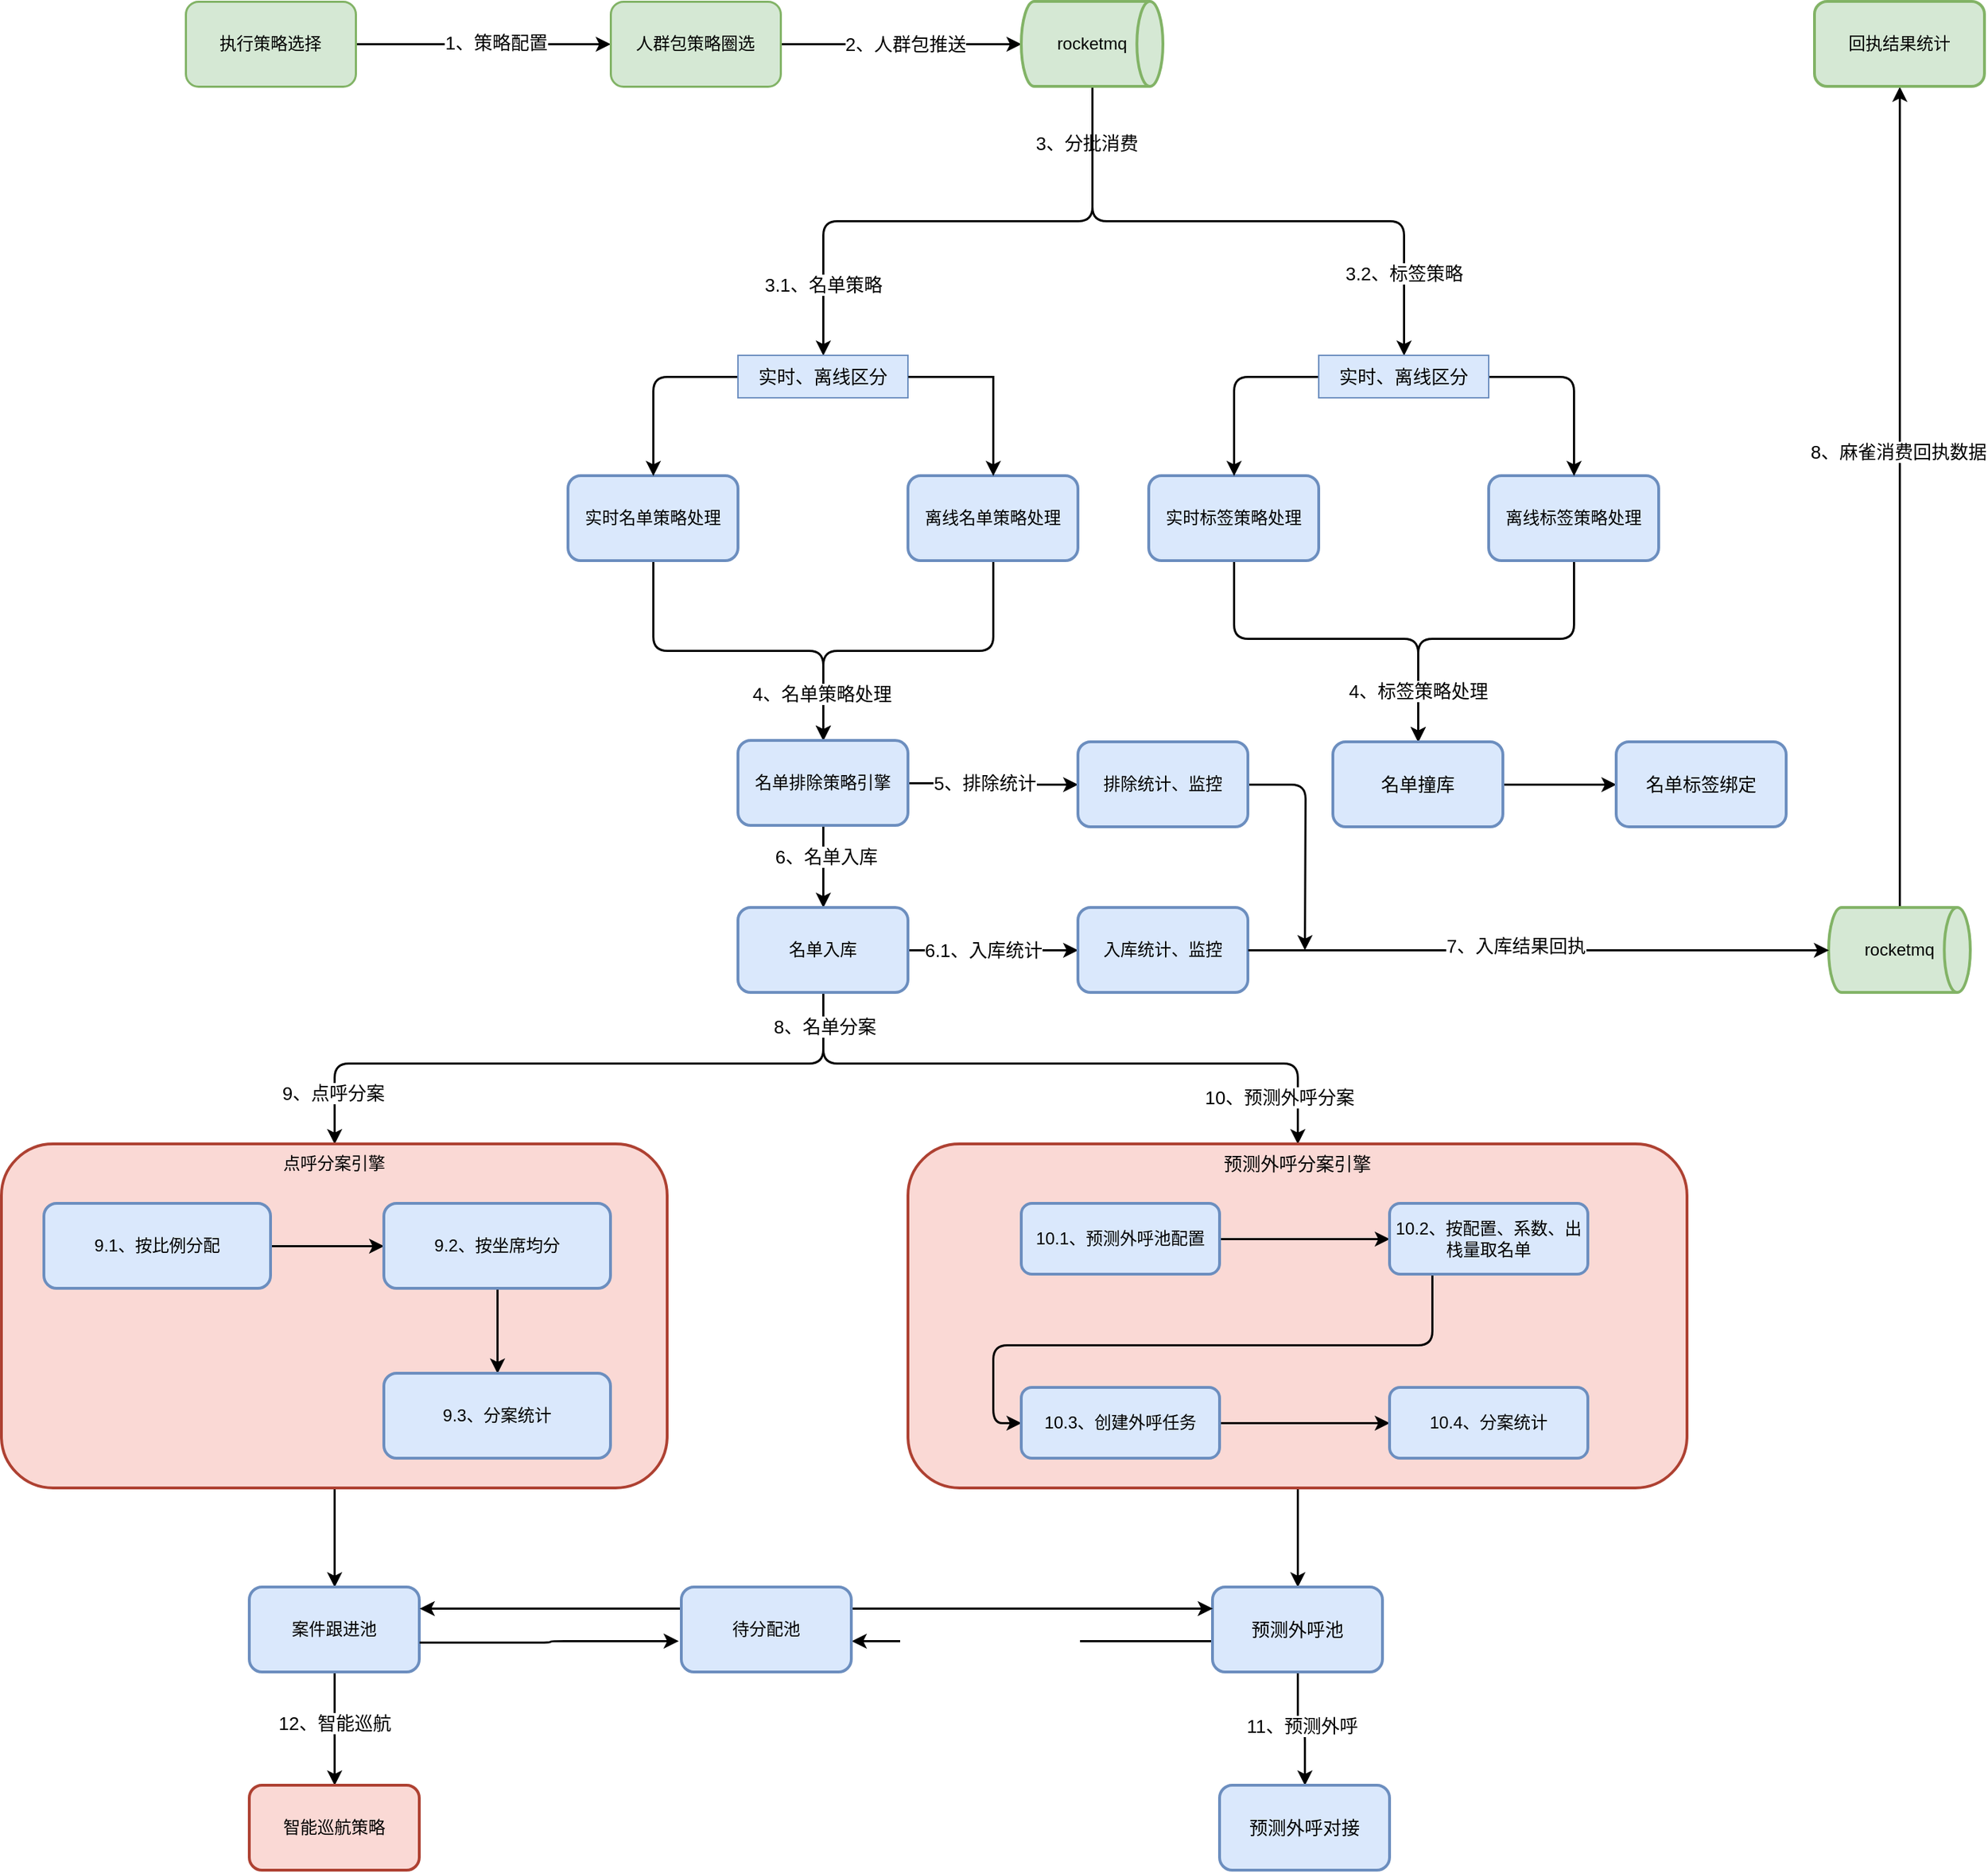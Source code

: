 <mxfile version="22.1.8" type="github">
  <diagram id="C5RBs43oDa-KdzZeNtuy" name="Page-1">
    <mxGraphModel dx="1728" dy="1094" grid="1" gridSize="10" guides="1" tooltips="1" connect="1" arrows="1" fold="1" page="1" pageScale="1" pageWidth="827" pageHeight="1169" math="0" shadow="0">
      <root>
        <mxCell id="WIyWlLk6GJQsqaUBKTNV-0" />
        <mxCell id="WIyWlLk6GJQsqaUBKTNV-1" parent="WIyWlLk6GJQsqaUBKTNV-0" />
        <mxCell id="gLdE-QhClBPgRxDVnxu4-5" value="" style="edgeStyle=orthogonalEdgeStyle;rounded=1;orthogonalLoop=1;jettySize=auto;html=1;strokeWidth=1.5;" parent="WIyWlLk6GJQsqaUBKTNV-1" source="gLdE-QhClBPgRxDVnxu4-2" target="gLdE-QhClBPgRxDVnxu4-4" edge="1">
          <mxGeometry relative="1" as="geometry" />
        </mxCell>
        <mxCell id="gLdE-QhClBPgRxDVnxu4-6" value="1、策略配置" style="edgeLabel;html=1;align=center;verticalAlign=middle;resizable=0;points=[];fontSize=13;fontStyle=0" parent="gLdE-QhClBPgRxDVnxu4-5" vertex="1" connectable="0">
          <mxGeometry x="0.1" y="1" relative="1" as="geometry">
            <mxPoint as="offset" />
          </mxGeometry>
        </mxCell>
        <mxCell id="gLdE-QhClBPgRxDVnxu4-2" value="执行策略选择" style="rounded=1;whiteSpace=wrap;html=1;strokeWidth=1.5;fillColor=#d5e8d4;strokeColor=#82b366;" parent="WIyWlLk6GJQsqaUBKTNV-1" vertex="1">
          <mxGeometry x="220" y="190" width="120" height="60" as="geometry" />
        </mxCell>
        <mxCell id="gLdE-QhClBPgRxDVnxu4-8" value="" style="edgeStyle=orthogonalEdgeStyle;rounded=1;orthogonalLoop=1;jettySize=auto;html=1;fontFamily=Helvetica;fontSize=12;fontColor=default;strokeWidth=1.5;entryX=0;entryY=0.5;entryDx=0;entryDy=0;entryPerimeter=0;" parent="WIyWlLk6GJQsqaUBKTNV-1" source="gLdE-QhClBPgRxDVnxu4-4" target="gLdE-QhClBPgRxDVnxu4-10" edge="1">
          <mxGeometry relative="1" as="geometry">
            <mxPoint x="790" y="220" as="targetPoint" />
          </mxGeometry>
        </mxCell>
        <mxCell id="gLdE-QhClBPgRxDVnxu4-9" value="2、人群包推送" style="edgeLabel;html=1;align=center;verticalAlign=middle;resizable=0;points=[];fontSize=13;fontFamily=Helvetica;fontColor=default;fontStyle=0" parent="gLdE-QhClBPgRxDVnxu4-8" vertex="1" connectable="0">
          <mxGeometry x="0.033" relative="1" as="geometry">
            <mxPoint as="offset" />
          </mxGeometry>
        </mxCell>
        <mxCell id="gLdE-QhClBPgRxDVnxu4-4" value="人群包策略圈选" style="rounded=1;whiteSpace=wrap;html=1;strokeWidth=1.5;fillColor=#d5e8d4;strokeColor=#82b366;" parent="WIyWlLk6GJQsqaUBKTNV-1" vertex="1">
          <mxGeometry x="520" y="190" width="120" height="60" as="geometry" />
        </mxCell>
        <mxCell id="gLdE-QhClBPgRxDVnxu4-14" value="" style="edgeStyle=orthogonalEdgeStyle;shape=connector;rounded=1;orthogonalLoop=1;jettySize=auto;html=1;labelBackgroundColor=default;strokeColor=default;strokeWidth=1.5;align=center;verticalAlign=middle;fontFamily=Helvetica;fontSize=12;fontColor=default;endArrow=classic;entryX=0.5;entryY=0;entryDx=0;entryDy=0;" parent="WIyWlLk6GJQsqaUBKTNV-1" source="gLdE-QhClBPgRxDVnxu4-10" target="gLdE-QhClBPgRxDVnxu4-26" edge="1">
          <mxGeometry relative="1" as="geometry">
            <mxPoint x="720" y="410" as="targetPoint" />
            <Array as="points">
              <mxPoint x="860" y="345" />
              <mxPoint x="670" y="345" />
            </Array>
          </mxGeometry>
        </mxCell>
        <mxCell id="gLdE-QhClBPgRxDVnxu4-15" value="3、分批消费" style="edgeLabel;html=1;align=center;verticalAlign=middle;resizable=0;points=[];fontSize=13;fontFamily=Helvetica;fontColor=default;fontStyle=0" parent="gLdE-QhClBPgRxDVnxu4-14" vertex="1" connectable="0">
          <mxGeometry x="-0.2" y="-2" relative="1" as="geometry">
            <mxPoint x="53" y="-53" as="offset" />
          </mxGeometry>
        </mxCell>
        <mxCell id="gLdE-QhClBPgRxDVnxu4-17" style="edgeStyle=orthogonalEdgeStyle;shape=connector;rounded=1;orthogonalLoop=1;jettySize=auto;html=1;labelBackgroundColor=default;strokeColor=default;strokeWidth=1.5;align=center;verticalAlign=middle;fontFamily=Helvetica;fontSize=12;fontColor=default;endArrow=classic;entryX=0.5;entryY=0;entryDx=0;entryDy=0;" parent="WIyWlLk6GJQsqaUBKTNV-1" source="gLdE-QhClBPgRxDVnxu4-10" target="gLdE-QhClBPgRxDVnxu4-30" edge="1">
          <mxGeometry relative="1" as="geometry">
            <mxPoint x="1030" y="440" as="targetPoint" />
            <Array as="points">
              <mxPoint x="860" y="345" />
              <mxPoint x="1080" y="345" />
            </Array>
          </mxGeometry>
        </mxCell>
        <mxCell id="gLdE-QhClBPgRxDVnxu4-20" value="3.2、标签策略" style="edgeLabel;html=1;align=center;verticalAlign=middle;resizable=0;points=[];fontSize=13;fontFamily=Helvetica;fontColor=default;fontStyle=0" parent="gLdE-QhClBPgRxDVnxu4-17" vertex="1" connectable="0">
          <mxGeometry x="0.647" y="1" relative="1" as="geometry">
            <mxPoint x="-1" y="14" as="offset" />
          </mxGeometry>
        </mxCell>
        <mxCell id="gLdE-QhClBPgRxDVnxu4-10" value="rocketmq" style="strokeWidth=2;html=1;shape=mxgraph.flowchart.direct_data;whiteSpace=wrap;rounded=1;strokeColor=#82b366;align=center;verticalAlign=middle;fontFamily=Helvetica;fontSize=12;fillColor=#d5e8d4;" parent="WIyWlLk6GJQsqaUBKTNV-1" vertex="1">
          <mxGeometry x="810" y="190" width="100" height="60" as="geometry" />
        </mxCell>
        <mxCell id="gLdE-QhClBPgRxDVnxu4-18" value="&lt;span style=&quot;font-weight: normal;&quot;&gt;3.1、名单策略&lt;/span&gt;" style="edgeLabel;html=1;align=center;verticalAlign=middle;resizable=0;points=[];fontSize=13;fontFamily=Helvetica;fontColor=default;fontStyle=1" parent="WIyWlLk6GJQsqaUBKTNV-1" vertex="1" connectable="0">
          <mxGeometry x="670" y="390" as="geometry" />
        </mxCell>
        <mxCell id="2kfFUkeNst7DjbefP4rm-3" style="edgeStyle=orthogonalEdgeStyle;shape=connector;rounded=1;orthogonalLoop=1;jettySize=auto;html=1;entryX=0.5;entryY=0;entryDx=0;entryDy=0;labelBackgroundColor=default;strokeColor=default;strokeWidth=1.5;align=center;verticalAlign=middle;fontFamily=Helvetica;fontSize=12;fontColor=default;endArrow=classic;" parent="WIyWlLk6GJQsqaUBKTNV-1" source="gLdE-QhClBPgRxDVnxu4-22" target="gLdE-QhClBPgRxDVnxu4-40" edge="1">
          <mxGeometry relative="1" as="geometry" />
        </mxCell>
        <mxCell id="gLdE-QhClBPgRxDVnxu4-22" value="实时名单策略处理" style="whiteSpace=wrap;html=1;fillColor=#dae8fc;strokeColor=#6c8ebf;strokeWidth=2;rounded=1;" parent="WIyWlLk6GJQsqaUBKTNV-1" vertex="1">
          <mxGeometry x="490" y="525" width="120" height="60" as="geometry" />
        </mxCell>
        <mxCell id="2kfFUkeNst7DjbefP4rm-4" style="edgeStyle=orthogonalEdgeStyle;shape=connector;rounded=1;orthogonalLoop=1;jettySize=auto;html=1;entryX=0.5;entryY=0;entryDx=0;entryDy=0;labelBackgroundColor=default;strokeColor=default;strokeWidth=1.5;align=center;verticalAlign=middle;fontFamily=Helvetica;fontSize=12;fontColor=default;endArrow=classic;" parent="WIyWlLk6GJQsqaUBKTNV-1" source="gLdE-QhClBPgRxDVnxu4-23" target="gLdE-QhClBPgRxDVnxu4-40" edge="1">
          <mxGeometry relative="1" as="geometry" />
        </mxCell>
        <mxCell id="2kfFUkeNst7DjbefP4rm-7" value="4、名单策略处理" style="edgeLabel;html=1;align=center;verticalAlign=middle;resizable=0;points=[];fontSize=13;fontFamily=Helvetica;fontColor=default;" parent="2kfFUkeNst7DjbefP4rm-4" vertex="1" connectable="0">
          <mxGeometry x="0.733" y="-1" relative="1" as="geometry">
            <mxPoint as="offset" />
          </mxGeometry>
        </mxCell>
        <mxCell id="gLdE-QhClBPgRxDVnxu4-23" value="离线名单策略处理" style="whiteSpace=wrap;html=1;fillColor=#dae8fc;strokeColor=#6c8ebf;strokeWidth=2;rounded=1;" parent="WIyWlLk6GJQsqaUBKTNV-1" vertex="1">
          <mxGeometry x="730" y="525" width="120" height="60" as="geometry" />
        </mxCell>
        <mxCell id="gLdE-QhClBPgRxDVnxu4-35" style="edgeStyle=orthogonalEdgeStyle;shape=connector;rounded=1;orthogonalLoop=1;jettySize=auto;html=1;labelBackgroundColor=default;strokeColor=default;strokeWidth=1.5;align=center;verticalAlign=middle;fontFamily=Helvetica;fontSize=13;fontColor=default;endArrow=classic;entryX=0.5;entryY=0;entryDx=0;entryDy=0;" parent="WIyWlLk6GJQsqaUBKTNV-1" source="gLdE-QhClBPgRxDVnxu4-24" target="2kfFUkeNst7DjbefP4rm-22" edge="1">
          <mxGeometry relative="1" as="geometry">
            <Array as="points">
              <mxPoint x="1200" y="640" />
              <mxPoint x="1090" y="640" />
            </Array>
            <mxPoint x="1090" y="690" as="targetPoint" />
          </mxGeometry>
        </mxCell>
        <mxCell id="gLdE-QhClBPgRxDVnxu4-24" value="离线标签策略处理" style="whiteSpace=wrap;html=1;fillColor=#dae8fc;strokeColor=#6c8ebf;strokeWidth=2;rounded=1;" parent="WIyWlLk6GJQsqaUBKTNV-1" vertex="1">
          <mxGeometry x="1140" y="525" width="120" height="60" as="geometry" />
        </mxCell>
        <mxCell id="gLdE-QhClBPgRxDVnxu4-27" style="edgeStyle=orthogonalEdgeStyle;shape=connector;rounded=1;orthogonalLoop=1;jettySize=auto;html=1;entryX=0.5;entryY=0;entryDx=0;entryDy=0;labelBackgroundColor=default;strokeColor=default;strokeWidth=1.5;align=center;verticalAlign=middle;fontFamily=Helvetica;fontSize=13;fontColor=default;endArrow=classic;" parent="WIyWlLk6GJQsqaUBKTNV-1" source="gLdE-QhClBPgRxDVnxu4-26" target="gLdE-QhClBPgRxDVnxu4-22" edge="1">
          <mxGeometry relative="1" as="geometry">
            <Array as="points">
              <mxPoint x="550" y="455" />
            </Array>
          </mxGeometry>
        </mxCell>
        <mxCell id="gLdE-QhClBPgRxDVnxu4-26" value="实时、离线区分" style="rounded=0;whiteSpace=wrap;html=1;labelBackgroundColor=none;align=center;verticalAlign=middle;fontFamily=Helvetica;fontSize=13;fillColor=#dae8fc;strokeColor=#6c8ebf;" parent="WIyWlLk6GJQsqaUBKTNV-1" vertex="1">
          <mxGeometry x="610" y="440" width="120" height="30" as="geometry" />
        </mxCell>
        <mxCell id="gLdE-QhClBPgRxDVnxu4-28" style="edgeStyle=orthogonalEdgeStyle;shape=connector;rounded=0;orthogonalLoop=1;jettySize=auto;html=1;entryX=0.5;entryY=0;entryDx=0;entryDy=0;labelBackgroundColor=default;strokeColor=default;strokeWidth=1.5;align=center;verticalAlign=middle;fontFamily=Helvetica;fontSize=13;fontColor=default;endArrow=classic;" parent="WIyWlLk6GJQsqaUBKTNV-1" source="gLdE-QhClBPgRxDVnxu4-26" target="gLdE-QhClBPgRxDVnxu4-23" edge="1">
          <mxGeometry relative="1" as="geometry">
            <Array as="points">
              <mxPoint x="790" y="455" />
            </Array>
          </mxGeometry>
        </mxCell>
        <mxCell id="gLdE-QhClBPgRxDVnxu4-34" style="edgeStyle=orthogonalEdgeStyle;shape=connector;rounded=1;orthogonalLoop=1;jettySize=auto;html=1;labelBackgroundColor=default;strokeColor=default;strokeWidth=1.5;align=center;verticalAlign=middle;fontFamily=Helvetica;fontSize=13;fontColor=default;endArrow=classic;entryX=0.5;entryY=0;entryDx=0;entryDy=0;" parent="WIyWlLk6GJQsqaUBKTNV-1" source="gLdE-QhClBPgRxDVnxu4-29" target="2kfFUkeNst7DjbefP4rm-22" edge="1">
          <mxGeometry relative="1" as="geometry">
            <Array as="points">
              <mxPoint x="960" y="640" />
              <mxPoint x="1090" y="640" />
            </Array>
            <mxPoint x="1090" y="690" as="targetPoint" />
          </mxGeometry>
        </mxCell>
        <mxCell id="gLdE-QhClBPgRxDVnxu4-37" value="4、标签策略处理" style="edgeLabel;html=1;align=center;verticalAlign=middle;resizable=0;points=[];fontSize=13;fontFamily=Helvetica;fontColor=default;" parent="gLdE-QhClBPgRxDVnxu4-34" vertex="1" connectable="0">
          <mxGeometry x="0.671" y="-1" relative="1" as="geometry">
            <mxPoint x="1" y="6" as="offset" />
          </mxGeometry>
        </mxCell>
        <mxCell id="gLdE-QhClBPgRxDVnxu4-29" value="实时标签策略处理" style="whiteSpace=wrap;html=1;fillColor=#dae8fc;strokeColor=#6c8ebf;strokeWidth=2;rounded=1;" parent="WIyWlLk6GJQsqaUBKTNV-1" vertex="1">
          <mxGeometry x="900" y="525" width="120" height="60" as="geometry" />
        </mxCell>
        <mxCell id="gLdE-QhClBPgRxDVnxu4-31" style="edgeStyle=orthogonalEdgeStyle;shape=connector;rounded=1;orthogonalLoop=1;jettySize=auto;html=1;entryX=0.5;entryY=0;entryDx=0;entryDy=0;labelBackgroundColor=default;strokeColor=default;strokeWidth=1.5;align=center;verticalAlign=middle;fontFamily=Helvetica;fontSize=13;fontColor=default;endArrow=classic;" parent="WIyWlLk6GJQsqaUBKTNV-1" source="gLdE-QhClBPgRxDVnxu4-30" target="gLdE-QhClBPgRxDVnxu4-29" edge="1">
          <mxGeometry relative="1" as="geometry">
            <Array as="points">
              <mxPoint x="960" y="455" />
            </Array>
          </mxGeometry>
        </mxCell>
        <mxCell id="gLdE-QhClBPgRxDVnxu4-32" style="edgeStyle=orthogonalEdgeStyle;shape=connector;rounded=1;orthogonalLoop=1;jettySize=auto;html=1;entryX=0.5;entryY=0;entryDx=0;entryDy=0;labelBackgroundColor=default;strokeColor=default;strokeWidth=1.5;align=center;verticalAlign=middle;fontFamily=Helvetica;fontSize=13;fontColor=default;endArrow=classic;" parent="WIyWlLk6GJQsqaUBKTNV-1" source="gLdE-QhClBPgRxDVnxu4-30" target="gLdE-QhClBPgRxDVnxu4-24" edge="1">
          <mxGeometry relative="1" as="geometry">
            <Array as="points">
              <mxPoint x="1200" y="455" />
            </Array>
          </mxGeometry>
        </mxCell>
        <mxCell id="gLdE-QhClBPgRxDVnxu4-30" value="实时、离线区分" style="rounded=0;whiteSpace=wrap;html=1;labelBackgroundColor=none;align=center;verticalAlign=middle;fontFamily=Helvetica;fontSize=13;fillColor=#dae8fc;strokeColor=#6c8ebf;" parent="WIyWlLk6GJQsqaUBKTNV-1" vertex="1">
          <mxGeometry x="1020" y="440" width="120" height="30" as="geometry" />
        </mxCell>
        <mxCell id="gLdE-QhClBPgRxDVnxu4-39" value="" style="edgeStyle=orthogonalEdgeStyle;shape=connector;rounded=1;orthogonalLoop=1;jettySize=auto;html=1;labelBackgroundColor=default;strokeColor=default;strokeWidth=1.5;align=center;verticalAlign=middle;fontFamily=Helvetica;fontSize=13;fontColor=default;endArrow=classic;exitX=1;exitY=0.5;exitDx=0;exitDy=0;" parent="WIyWlLk6GJQsqaUBKTNV-1" source="2kfFUkeNst7DjbefP4rm-22" target="gLdE-QhClBPgRxDVnxu4-38" edge="1">
          <mxGeometry relative="1" as="geometry">
            <mxPoint x="1150" y="730" as="sourcePoint" />
          </mxGeometry>
        </mxCell>
        <mxCell id="gLdE-QhClBPgRxDVnxu4-38" value="名单标签绑定" style="whiteSpace=wrap;html=1;fillColor=#dae8fc;strokeColor=#6c8ebf;strokeWidth=2;rounded=1;labelBackgroundColor=none;align=center;verticalAlign=middle;fontFamily=Helvetica;fontSize=13;fontColor=default;" parent="WIyWlLk6GJQsqaUBKTNV-1" vertex="1">
          <mxGeometry x="1230" y="713" width="120" height="60" as="geometry" />
        </mxCell>
        <mxCell id="2kfFUkeNst7DjbefP4rm-6" value="" style="edgeStyle=orthogonalEdgeStyle;shape=connector;rounded=1;orthogonalLoop=1;jettySize=auto;html=1;labelBackgroundColor=default;strokeColor=default;strokeWidth=1.5;align=center;verticalAlign=middle;fontFamily=Helvetica;fontSize=13;fontColor=default;endArrow=classic;" parent="WIyWlLk6GJQsqaUBKTNV-1" source="gLdE-QhClBPgRxDVnxu4-40" target="2kfFUkeNst7DjbefP4rm-5" edge="1">
          <mxGeometry relative="1" as="geometry" />
        </mxCell>
        <mxCell id="2kfFUkeNst7DjbefP4rm-15" value="5、排除统计" style="edgeLabel;html=1;align=center;verticalAlign=middle;resizable=0;points=[];fontSize=13;fontFamily=Helvetica;fontColor=default;" parent="2kfFUkeNst7DjbefP4rm-6" vertex="1" connectable="0">
          <mxGeometry x="-0.25" relative="1" as="geometry">
            <mxPoint x="8" as="offset" />
          </mxGeometry>
        </mxCell>
        <mxCell id="2kfFUkeNst7DjbefP4rm-9" value="" style="edgeStyle=orthogonalEdgeStyle;shape=connector;rounded=1;orthogonalLoop=1;jettySize=auto;html=1;labelBackgroundColor=default;strokeColor=default;strokeWidth=1.5;align=center;verticalAlign=middle;fontFamily=Helvetica;fontSize=13;fontColor=default;endArrow=classic;" parent="WIyWlLk6GJQsqaUBKTNV-1" source="gLdE-QhClBPgRxDVnxu4-40" target="2kfFUkeNst7DjbefP4rm-8" edge="1">
          <mxGeometry relative="1" as="geometry" />
        </mxCell>
        <mxCell id="0QXstFSb4oRgifQFhRum-0" value="6、名单入库" style="edgeLabel;html=1;align=center;verticalAlign=middle;resizable=0;points=[];fontSize=13;" vertex="1" connectable="0" parent="2kfFUkeNst7DjbefP4rm-9">
          <mxGeometry x="-0.241" y="2" relative="1" as="geometry">
            <mxPoint as="offset" />
          </mxGeometry>
        </mxCell>
        <mxCell id="gLdE-QhClBPgRxDVnxu4-40" value="名单排除策略引擎" style="whiteSpace=wrap;html=1;fillColor=#dae8fc;strokeColor=#6c8ebf;strokeWidth=2;rounded=1;" parent="WIyWlLk6GJQsqaUBKTNV-1" vertex="1">
          <mxGeometry x="610" y="712" width="120" height="60" as="geometry" />
        </mxCell>
        <mxCell id="2kfFUkeNst7DjbefP4rm-50" style="edgeStyle=orthogonalEdgeStyle;shape=connector;rounded=1;orthogonalLoop=1;jettySize=auto;html=1;labelBackgroundColor=default;strokeColor=default;strokeWidth=1.5;align=center;verticalAlign=middle;fontFamily=Helvetica;fontSize=13;fontColor=default;endArrow=classic;" parent="WIyWlLk6GJQsqaUBKTNV-1" source="2kfFUkeNst7DjbefP4rm-5" edge="1">
          <mxGeometry relative="1" as="geometry">
            <mxPoint x="1010" y="860" as="targetPoint" />
          </mxGeometry>
        </mxCell>
        <mxCell id="2kfFUkeNst7DjbefP4rm-5" value="排除统计、监控" style="whiteSpace=wrap;html=1;fillColor=#dae8fc;strokeColor=#6c8ebf;strokeWidth=2;rounded=1;" parent="WIyWlLk6GJQsqaUBKTNV-1" vertex="1">
          <mxGeometry x="850" y="713" width="120" height="60" as="geometry" />
        </mxCell>
        <mxCell id="2kfFUkeNst7DjbefP4rm-11" value="" style="edgeStyle=orthogonalEdgeStyle;shape=connector;rounded=1;orthogonalLoop=1;jettySize=auto;html=1;labelBackgroundColor=default;strokeColor=default;strokeWidth=1.5;align=center;verticalAlign=middle;fontFamily=Helvetica;fontSize=13;fontColor=default;endArrow=classic;" parent="WIyWlLk6GJQsqaUBKTNV-1" source="2kfFUkeNst7DjbefP4rm-8" target="2kfFUkeNst7DjbefP4rm-10" edge="1">
          <mxGeometry relative="1" as="geometry" />
        </mxCell>
        <mxCell id="2kfFUkeNst7DjbefP4rm-16" value="6.1、入库统计" style="edgeLabel;html=1;align=center;verticalAlign=middle;resizable=0;points=[];fontSize=13;fontFamily=Helvetica;fontColor=default;" parent="2kfFUkeNst7DjbefP4rm-11" vertex="1" connectable="0">
          <mxGeometry x="-0.117" relative="1" as="geometry">
            <mxPoint as="offset" />
          </mxGeometry>
        </mxCell>
        <mxCell id="2kfFUkeNst7DjbefP4rm-24" value="" style="edgeStyle=orthogonalEdgeStyle;shape=connector;rounded=1;orthogonalLoop=1;jettySize=auto;html=1;labelBackgroundColor=default;strokeColor=default;strokeWidth=1.5;align=center;verticalAlign=middle;fontFamily=Helvetica;fontSize=13;fontColor=default;endArrow=classic;" parent="WIyWlLk6GJQsqaUBKTNV-1" source="2kfFUkeNst7DjbefP4rm-8" target="2kfFUkeNst7DjbefP4rm-23" edge="1">
          <mxGeometry relative="1" as="geometry">
            <Array as="points">
              <mxPoint x="670" y="940" />
              <mxPoint x="325" y="940" />
            </Array>
          </mxGeometry>
        </mxCell>
        <mxCell id="2kfFUkeNst7DjbefP4rm-28" value="9、点呼分案" style="edgeLabel;html=1;align=center;verticalAlign=middle;resizable=0;points=[];fontSize=13;fontFamily=Helvetica;fontColor=default;" parent="2kfFUkeNst7DjbefP4rm-24" vertex="1" connectable="0">
          <mxGeometry x="0.773" y="-1" relative="1" as="geometry">
            <mxPoint y="15" as="offset" />
          </mxGeometry>
        </mxCell>
        <mxCell id="2kfFUkeNst7DjbefP4rm-26" style="edgeStyle=orthogonalEdgeStyle;shape=connector;rounded=1;orthogonalLoop=1;jettySize=auto;html=1;labelBackgroundColor=default;strokeColor=default;strokeWidth=1.5;align=center;verticalAlign=middle;fontFamily=Helvetica;fontSize=13;fontColor=default;endArrow=classic;" parent="WIyWlLk6GJQsqaUBKTNV-1" source="2kfFUkeNst7DjbefP4rm-8" target="2kfFUkeNst7DjbefP4rm-25" edge="1">
          <mxGeometry relative="1" as="geometry">
            <Array as="points">
              <mxPoint x="670" y="940" />
              <mxPoint x="1005" y="940" />
            </Array>
          </mxGeometry>
        </mxCell>
        <mxCell id="2kfFUkeNst7DjbefP4rm-27" value="8、名单分案" style="edgeLabel;html=1;align=center;verticalAlign=middle;resizable=0;points=[];fontSize=13;fontFamily=Helvetica;fontColor=default;" parent="2kfFUkeNst7DjbefP4rm-26" vertex="1" connectable="0">
          <mxGeometry x="-0.873" y="1" relative="1" as="geometry">
            <mxPoint y="-4" as="offset" />
          </mxGeometry>
        </mxCell>
        <mxCell id="2kfFUkeNst7DjbefP4rm-29" value="10、预测外呼分案" style="edgeLabel;html=1;align=center;verticalAlign=middle;resizable=0;points=[];fontSize=13;fontFamily=Helvetica;fontColor=default;" parent="2kfFUkeNst7DjbefP4rm-26" vertex="1" connectable="0">
          <mxGeometry x="0.682" y="-2" relative="1" as="geometry">
            <mxPoint y="22" as="offset" />
          </mxGeometry>
        </mxCell>
        <mxCell id="2kfFUkeNst7DjbefP4rm-8" value="名单入库" style="whiteSpace=wrap;html=1;fillColor=#dae8fc;strokeColor=#6c8ebf;strokeWidth=2;rounded=1;" parent="WIyWlLk6GJQsqaUBKTNV-1" vertex="1">
          <mxGeometry x="610" y="830" width="120" height="60" as="geometry" />
        </mxCell>
        <mxCell id="2kfFUkeNst7DjbefP4rm-10" value="入库统计、监控" style="whiteSpace=wrap;html=1;fillColor=#dae8fc;strokeColor=#6c8ebf;strokeWidth=2;rounded=1;" parent="WIyWlLk6GJQsqaUBKTNV-1" vertex="1">
          <mxGeometry x="850" y="830" width="120" height="60" as="geometry" />
        </mxCell>
        <mxCell id="2kfFUkeNst7DjbefP4rm-20" value="" style="edgeStyle=orthogonalEdgeStyle;shape=connector;rounded=1;orthogonalLoop=1;jettySize=auto;html=1;labelBackgroundColor=default;strokeColor=default;strokeWidth=1.5;align=center;verticalAlign=middle;fontFamily=Helvetica;fontSize=13;fontColor=default;endArrow=classic;" parent="WIyWlLk6GJQsqaUBKTNV-1" source="2kfFUkeNst7DjbefP4rm-12" target="2kfFUkeNst7DjbefP4rm-19" edge="1">
          <mxGeometry relative="1" as="geometry" />
        </mxCell>
        <mxCell id="2kfFUkeNst7DjbefP4rm-21" value="8、麻雀消费回执数据" style="edgeLabel;html=1;align=center;verticalAlign=middle;resizable=0;points=[];fontSize=13;fontFamily=Helvetica;fontColor=default;" parent="2kfFUkeNst7DjbefP4rm-20" vertex="1" connectable="0">
          <mxGeometry x="0.111" y="1" relative="1" as="geometry">
            <mxPoint as="offset" />
          </mxGeometry>
        </mxCell>
        <mxCell id="2kfFUkeNst7DjbefP4rm-12" value="rocketmq" style="strokeWidth=2;html=1;shape=mxgraph.flowchart.direct_data;whiteSpace=wrap;rounded=1;strokeColor=#82b366;align=center;verticalAlign=middle;fontFamily=Helvetica;fontSize=12;fillColor=#d5e8d4;" parent="WIyWlLk6GJQsqaUBKTNV-1" vertex="1">
          <mxGeometry x="1380" y="830" width="100" height="60" as="geometry" />
        </mxCell>
        <mxCell id="2kfFUkeNst7DjbefP4rm-13" style="edgeStyle=orthogonalEdgeStyle;shape=connector;rounded=1;orthogonalLoop=1;jettySize=auto;html=1;entryX=0;entryY=0.5;entryDx=0;entryDy=0;entryPerimeter=0;labelBackgroundColor=default;strokeColor=default;strokeWidth=1.5;align=center;verticalAlign=middle;fontFamily=Helvetica;fontSize=13;fontColor=default;endArrow=classic;" parent="WIyWlLk6GJQsqaUBKTNV-1" source="2kfFUkeNst7DjbefP4rm-10" target="2kfFUkeNst7DjbefP4rm-12" edge="1">
          <mxGeometry relative="1" as="geometry" />
        </mxCell>
        <mxCell id="2kfFUkeNst7DjbefP4rm-14" value="7、入库结果回执" style="edgeLabel;html=1;align=center;verticalAlign=middle;resizable=0;points=[];fontSize=13;fontFamily=Helvetica;fontColor=default;" parent="2kfFUkeNst7DjbefP4rm-13" vertex="1" connectable="0">
          <mxGeometry x="-0.077" y="3" relative="1" as="geometry">
            <mxPoint as="offset" />
          </mxGeometry>
        </mxCell>
        <mxCell id="2kfFUkeNst7DjbefP4rm-19" value="回执结果统计" style="whiteSpace=wrap;html=1;fillColor=#d5e8d4;strokeColor=#82b366;strokeWidth=2;rounded=1;" parent="WIyWlLk6GJQsqaUBKTNV-1" vertex="1">
          <mxGeometry x="1370" y="190" width="120" height="60" as="geometry" />
        </mxCell>
        <mxCell id="2kfFUkeNst7DjbefP4rm-22" value="名单撞库" style="whiteSpace=wrap;html=1;fillColor=#dae8fc;strokeColor=#6c8ebf;strokeWidth=2;rounded=1;labelBackgroundColor=none;align=center;verticalAlign=middle;fontFamily=Helvetica;fontSize=13;fontColor=default;" parent="WIyWlLk6GJQsqaUBKTNV-1" vertex="1">
          <mxGeometry x="1030" y="713" width="120" height="60" as="geometry" />
        </mxCell>
        <mxCell id="0QXstFSb4oRgifQFhRum-16" style="edgeStyle=orthogonalEdgeStyle;shape=connector;rounded=1;orthogonalLoop=1;jettySize=auto;html=1;labelBackgroundColor=default;strokeColor=default;strokeWidth=1.5;align=center;verticalAlign=middle;fontFamily=Helvetica;fontSize=13;fontColor=default;endArrow=classic;" edge="1" parent="WIyWlLk6GJQsqaUBKTNV-1" source="2kfFUkeNst7DjbefP4rm-23" target="2kfFUkeNst7DjbefP4rm-32">
          <mxGeometry relative="1" as="geometry" />
        </mxCell>
        <mxCell id="2kfFUkeNst7DjbefP4rm-23" value="点呼分案引擎" style="whiteSpace=wrap;html=1;fillColor=#fad9d5;strokeColor=#ae4132;strokeWidth=2;rounded=1;verticalAlign=top;" parent="WIyWlLk6GJQsqaUBKTNV-1" vertex="1">
          <mxGeometry x="90" y="997" width="470" height="243" as="geometry" />
        </mxCell>
        <mxCell id="0QXstFSb4oRgifQFhRum-18" style="edgeStyle=orthogonalEdgeStyle;shape=connector;rounded=1;orthogonalLoop=1;jettySize=auto;html=1;entryX=0.5;entryY=0;entryDx=0;entryDy=0;labelBackgroundColor=default;strokeColor=default;strokeWidth=1.5;align=center;verticalAlign=middle;fontFamily=Helvetica;fontSize=13;fontColor=default;endArrow=classic;" edge="1" parent="WIyWlLk6GJQsqaUBKTNV-1" source="2kfFUkeNst7DjbefP4rm-25" target="2kfFUkeNst7DjbefP4rm-30">
          <mxGeometry relative="1" as="geometry" />
        </mxCell>
        <mxCell id="2kfFUkeNst7DjbefP4rm-25" value="预测外呼分案引擎" style="whiteSpace=wrap;html=1;fillColor=#fad9d5;strokeColor=#ae4132;strokeWidth=2;rounded=1;labelBackgroundColor=none;align=center;verticalAlign=top;fontFamily=Helvetica;fontSize=13;" parent="WIyWlLk6GJQsqaUBKTNV-1" vertex="1">
          <mxGeometry x="730" y="997" width="550" height="243" as="geometry" />
        </mxCell>
        <mxCell id="2kfFUkeNst7DjbefP4rm-40" value="" style="edgeStyle=orthogonalEdgeStyle;shape=connector;rounded=1;orthogonalLoop=1;jettySize=auto;html=1;labelBackgroundColor=default;strokeColor=default;strokeWidth=1.5;align=center;verticalAlign=middle;fontFamily=Helvetica;fontSize=13;fontColor=default;endArrow=classic;" parent="WIyWlLk6GJQsqaUBKTNV-1" source="2kfFUkeNst7DjbefP4rm-30" target="2kfFUkeNst7DjbefP4rm-39" edge="1">
          <mxGeometry relative="1" as="geometry" />
        </mxCell>
        <mxCell id="2kfFUkeNst7DjbefP4rm-41" value="11、预测外呼" style="edgeLabel;html=1;align=center;verticalAlign=middle;resizable=0;points=[];fontSize=13;fontFamily=Helvetica;fontColor=default;" parent="2kfFUkeNst7DjbefP4rm-40" vertex="1" connectable="0">
          <mxGeometry x="-0.175" y="3" relative="1" as="geometry">
            <mxPoint y="3" as="offset" />
          </mxGeometry>
        </mxCell>
        <mxCell id="2kfFUkeNst7DjbefP4rm-46" style="edgeStyle=orthogonalEdgeStyle;shape=connector;rounded=1;orthogonalLoop=1;jettySize=auto;html=1;entryX=1;entryY=0.75;entryDx=0;entryDy=0;labelBackgroundColor=default;strokeColor=default;strokeWidth=1.5;align=center;verticalAlign=middle;fontFamily=Helvetica;fontSize=13;fontColor=default;endArrow=classic;exitX=0;exitY=0.75;exitDx=0;exitDy=0;" parent="WIyWlLk6GJQsqaUBKTNV-1" edge="1">
          <mxGeometry relative="1" as="geometry">
            <mxPoint x="945" y="1348" as="sourcePoint" />
            <mxPoint x="690" y="1348" as="targetPoint" />
            <Array as="points">
              <mxPoint x="820" y="1348" />
              <mxPoint x="820" y="1348" />
            </Array>
          </mxGeometry>
        </mxCell>
        <mxCell id="2kfFUkeNst7DjbefP4rm-30" value="预测外呼池" style="whiteSpace=wrap;html=1;fillColor=#dae8fc;strokeColor=#6c8ebf;strokeWidth=2;rounded=1;labelBackgroundColor=none;align=center;verticalAlign=middle;fontFamily=Helvetica;fontSize=13;" parent="WIyWlLk6GJQsqaUBKTNV-1" vertex="1">
          <mxGeometry x="945" y="1310" width="120" height="60" as="geometry" />
        </mxCell>
        <mxCell id="0QXstFSb4oRgifQFhRum-22" value="" style="edgeStyle=orthogonalEdgeStyle;shape=connector;rounded=1;orthogonalLoop=1;jettySize=auto;html=1;labelBackgroundColor=default;strokeColor=default;strokeWidth=1.5;align=center;verticalAlign=middle;fontFamily=Helvetica;fontSize=13;fontColor=default;endArrow=classic;" edge="1" parent="WIyWlLk6GJQsqaUBKTNV-1" source="2kfFUkeNst7DjbefP4rm-32" target="0QXstFSb4oRgifQFhRum-21">
          <mxGeometry relative="1" as="geometry" />
        </mxCell>
        <mxCell id="0QXstFSb4oRgifQFhRum-23" value="12、智能巡航" style="edgeLabel;html=1;align=center;verticalAlign=middle;resizable=0;points=[];fontSize=13;fontFamily=Helvetica;fontColor=default;" vertex="1" connectable="0" parent="0QXstFSb4oRgifQFhRum-22">
          <mxGeometry x="-0.1" relative="1" as="geometry">
            <mxPoint as="offset" />
          </mxGeometry>
        </mxCell>
        <mxCell id="2kfFUkeNst7DjbefP4rm-32" value="案件跟进池" style="whiteSpace=wrap;html=1;fillColor=#dae8fc;strokeColor=#6c8ebf;strokeWidth=2;rounded=1;" parent="WIyWlLk6GJQsqaUBKTNV-1" vertex="1">
          <mxGeometry x="265" y="1310" width="120" height="60" as="geometry" />
        </mxCell>
        <mxCell id="2kfFUkeNst7DjbefP4rm-44" style="edgeStyle=orthogonalEdgeStyle;shape=connector;rounded=1;orthogonalLoop=1;jettySize=auto;html=1;entryX=1;entryY=0.25;entryDx=0;entryDy=0;labelBackgroundColor=default;strokeColor=default;strokeWidth=1.5;align=center;verticalAlign=middle;fontFamily=Helvetica;fontSize=13;fontColor=default;endArrow=classic;exitX=0;exitY=0.25;exitDx=0;exitDy=0;" parent="WIyWlLk6GJQsqaUBKTNV-1" edge="1" target="2kfFUkeNst7DjbefP4rm-32" source="2kfFUkeNst7DjbefP4rm-34">
          <mxGeometry relative="1" as="geometry">
            <mxPoint x="510" y="1330" as="sourcePoint" />
            <mxPoint x="430" y="1330" as="targetPoint" />
          </mxGeometry>
        </mxCell>
        <mxCell id="2kfFUkeNst7DjbefP4rm-45" style="edgeStyle=orthogonalEdgeStyle;shape=connector;rounded=1;orthogonalLoop=1;jettySize=auto;html=1;entryX=0;entryY=0.25;entryDx=0;entryDy=0;labelBackgroundColor=default;strokeColor=default;strokeWidth=1.5;align=center;verticalAlign=middle;fontFamily=Helvetica;fontSize=13;fontColor=default;endArrow=classic;exitX=1;exitY=0.25;exitDx=0;exitDy=0;" parent="WIyWlLk6GJQsqaUBKTNV-1" edge="1" target="2kfFUkeNst7DjbefP4rm-30" source="2kfFUkeNst7DjbefP4rm-34">
          <mxGeometry relative="1" as="geometry">
            <mxPoint x="727" y="1320" as="sourcePoint" />
            <mxPoint x="827" y="1320" as="targetPoint" />
          </mxGeometry>
        </mxCell>
        <mxCell id="2kfFUkeNst7DjbefP4rm-34" value="待分配池" style="whiteSpace=wrap;html=1;fillColor=#dae8fc;strokeColor=#6c8ebf;strokeWidth=2;rounded=1;" parent="WIyWlLk6GJQsqaUBKTNV-1" vertex="1">
          <mxGeometry x="570" y="1310" width="120" height="60" as="geometry" />
        </mxCell>
        <mxCell id="2kfFUkeNst7DjbefP4rm-39" value="预测外呼对接" style="whiteSpace=wrap;html=1;fillColor=#dae8fc;strokeColor=#6c8ebf;strokeWidth=2;rounded=1;labelBackgroundColor=none;align=center;verticalAlign=middle;fontFamily=Helvetica;fontSize=13;" parent="WIyWlLk6GJQsqaUBKTNV-1" vertex="1">
          <mxGeometry x="950" y="1450" width="120" height="60" as="geometry" />
        </mxCell>
        <mxCell id="0QXstFSb4oRgifQFhRum-12" style="edgeStyle=orthogonalEdgeStyle;shape=connector;rounded=1;orthogonalLoop=1;jettySize=auto;html=1;entryX=0;entryY=0.5;entryDx=0;entryDy=0;labelBackgroundColor=default;strokeColor=default;strokeWidth=1.5;align=center;verticalAlign=middle;fontFamily=Helvetica;fontSize=13;fontColor=default;endArrow=classic;" edge="1" parent="WIyWlLk6GJQsqaUBKTNV-1" source="0QXstFSb4oRgifQFhRum-1" target="0QXstFSb4oRgifQFhRum-2">
          <mxGeometry relative="1" as="geometry" />
        </mxCell>
        <mxCell id="0QXstFSb4oRgifQFhRum-1" value="9.1、按比例分配" style="whiteSpace=wrap;html=1;fillColor=#dae8fc;strokeColor=#6c8ebf;strokeWidth=2;rounded=1;" vertex="1" parent="WIyWlLk6GJQsqaUBKTNV-1">
          <mxGeometry x="120" y="1039" width="160" height="60" as="geometry" />
        </mxCell>
        <mxCell id="0QXstFSb4oRgifQFhRum-20" value="" style="edgeStyle=orthogonalEdgeStyle;shape=connector;rounded=1;orthogonalLoop=1;jettySize=auto;html=1;labelBackgroundColor=default;strokeColor=default;strokeWidth=1.5;align=center;verticalAlign=middle;fontFamily=Helvetica;fontSize=13;fontColor=default;endArrow=classic;" edge="1" parent="WIyWlLk6GJQsqaUBKTNV-1" source="0QXstFSb4oRgifQFhRum-2" target="0QXstFSb4oRgifQFhRum-19">
          <mxGeometry relative="1" as="geometry" />
        </mxCell>
        <mxCell id="0QXstFSb4oRgifQFhRum-2" value="9.2、按坐席均分" style="whiteSpace=wrap;html=1;fillColor=#dae8fc;strokeColor=#6c8ebf;strokeWidth=2;rounded=1;" vertex="1" parent="WIyWlLk6GJQsqaUBKTNV-1">
          <mxGeometry x="360" y="1039" width="160" height="60" as="geometry" />
        </mxCell>
        <mxCell id="0QXstFSb4oRgifQFhRum-13" style="edgeStyle=orthogonalEdgeStyle;shape=connector;rounded=1;orthogonalLoop=1;jettySize=auto;html=1;entryX=0;entryY=0.5;entryDx=0;entryDy=0;labelBackgroundColor=default;strokeColor=default;strokeWidth=1.5;align=center;verticalAlign=middle;fontFamily=Helvetica;fontSize=13;fontColor=default;endArrow=classic;" edge="1" parent="WIyWlLk6GJQsqaUBKTNV-1" source="0QXstFSb4oRgifQFhRum-4" target="0QXstFSb4oRgifQFhRum-6">
          <mxGeometry relative="1" as="geometry" />
        </mxCell>
        <mxCell id="0QXstFSb4oRgifQFhRum-4" value="10.1、预测外呼池配置" style="whiteSpace=wrap;html=1;fillColor=#dae8fc;strokeColor=#6c8ebf;strokeWidth=2;rounded=1;" vertex="1" parent="WIyWlLk6GJQsqaUBKTNV-1">
          <mxGeometry x="810" y="1039" width="140" height="50" as="geometry" />
        </mxCell>
        <mxCell id="0QXstFSb4oRgifQFhRum-15" style="edgeStyle=orthogonalEdgeStyle;shape=connector;rounded=1;orthogonalLoop=1;jettySize=auto;html=1;entryX=0;entryY=0.5;entryDx=0;entryDy=0;labelBackgroundColor=default;strokeColor=default;strokeWidth=1.5;align=center;verticalAlign=middle;fontFamily=Helvetica;fontSize=13;fontColor=default;endArrow=classic;" edge="1" parent="WIyWlLk6GJQsqaUBKTNV-1" source="0QXstFSb4oRgifQFhRum-6" target="0QXstFSb4oRgifQFhRum-8">
          <mxGeometry relative="1" as="geometry">
            <Array as="points">
              <mxPoint x="1100" y="1139" />
              <mxPoint x="790" y="1139" />
              <mxPoint x="790" y="1194" />
            </Array>
          </mxGeometry>
        </mxCell>
        <mxCell id="0QXstFSb4oRgifQFhRum-6" value="10.2、按配置、系数、出栈量取名单" style="whiteSpace=wrap;html=1;fillColor=#dae8fc;strokeColor=#6c8ebf;strokeWidth=2;rounded=1;" vertex="1" parent="WIyWlLk6GJQsqaUBKTNV-1">
          <mxGeometry x="1070" y="1039" width="140" height="50" as="geometry" />
        </mxCell>
        <mxCell id="0QXstFSb4oRgifQFhRum-14" style="edgeStyle=orthogonalEdgeStyle;shape=connector;rounded=1;orthogonalLoop=1;jettySize=auto;html=1;entryX=0;entryY=0.5;entryDx=0;entryDy=0;labelBackgroundColor=default;strokeColor=default;strokeWidth=1.5;align=center;verticalAlign=middle;fontFamily=Helvetica;fontSize=13;fontColor=default;endArrow=classic;" edge="1" parent="WIyWlLk6GJQsqaUBKTNV-1" source="0QXstFSb4oRgifQFhRum-8" target="0QXstFSb4oRgifQFhRum-10">
          <mxGeometry relative="1" as="geometry" />
        </mxCell>
        <mxCell id="0QXstFSb4oRgifQFhRum-8" value="10.3、创建外呼任务" style="whiteSpace=wrap;html=1;fillColor=#dae8fc;strokeColor=#6c8ebf;strokeWidth=2;rounded=1;" vertex="1" parent="WIyWlLk6GJQsqaUBKTNV-1">
          <mxGeometry x="810" y="1169" width="140" height="50" as="geometry" />
        </mxCell>
        <mxCell id="0QXstFSb4oRgifQFhRum-10" value="10.4、分案统计" style="whiteSpace=wrap;html=1;fillColor=#dae8fc;strokeColor=#6c8ebf;strokeWidth=2;rounded=1;" vertex="1" parent="WIyWlLk6GJQsqaUBKTNV-1">
          <mxGeometry x="1070" y="1169" width="140" height="50" as="geometry" />
        </mxCell>
        <mxCell id="0QXstFSb4oRgifQFhRum-17" style="edgeStyle=orthogonalEdgeStyle;shape=connector;rounded=1;orthogonalLoop=1;jettySize=auto;html=1;entryX=-0.017;entryY=0.633;entryDx=0;entryDy=0;labelBackgroundColor=default;strokeColor=default;strokeWidth=1.5;align=center;verticalAlign=middle;fontFamily=Helvetica;fontSize=13;fontColor=default;endArrow=classic;exitX=1;exitY=0.65;exitDx=0;exitDy=0;exitPerimeter=0;entryPerimeter=0;" edge="1" parent="WIyWlLk6GJQsqaUBKTNV-1" source="2kfFUkeNst7DjbefP4rm-32" target="2kfFUkeNst7DjbefP4rm-34">
          <mxGeometry relative="1" as="geometry">
            <mxPoint x="385" y="1395" as="sourcePoint" />
            <mxPoint x="560" y="1370" as="targetPoint" />
          </mxGeometry>
        </mxCell>
        <mxCell id="0QXstFSb4oRgifQFhRum-19" value="9.3、分案统计" style="whiteSpace=wrap;html=1;fillColor=#dae8fc;strokeColor=#6c8ebf;strokeWidth=2;rounded=1;" vertex="1" parent="WIyWlLk6GJQsqaUBKTNV-1">
          <mxGeometry x="360" y="1159" width="160" height="60" as="geometry" />
        </mxCell>
        <mxCell id="0QXstFSb4oRgifQFhRum-21" value="智能巡航策略" style="whiteSpace=wrap;html=1;fillColor=#fad9d5;strokeColor=#ae4132;strokeWidth=2;rounded=1;" vertex="1" parent="WIyWlLk6GJQsqaUBKTNV-1">
          <mxGeometry x="265" y="1450" width="120" height="60" as="geometry" />
        </mxCell>
      </root>
    </mxGraphModel>
  </diagram>
</mxfile>
